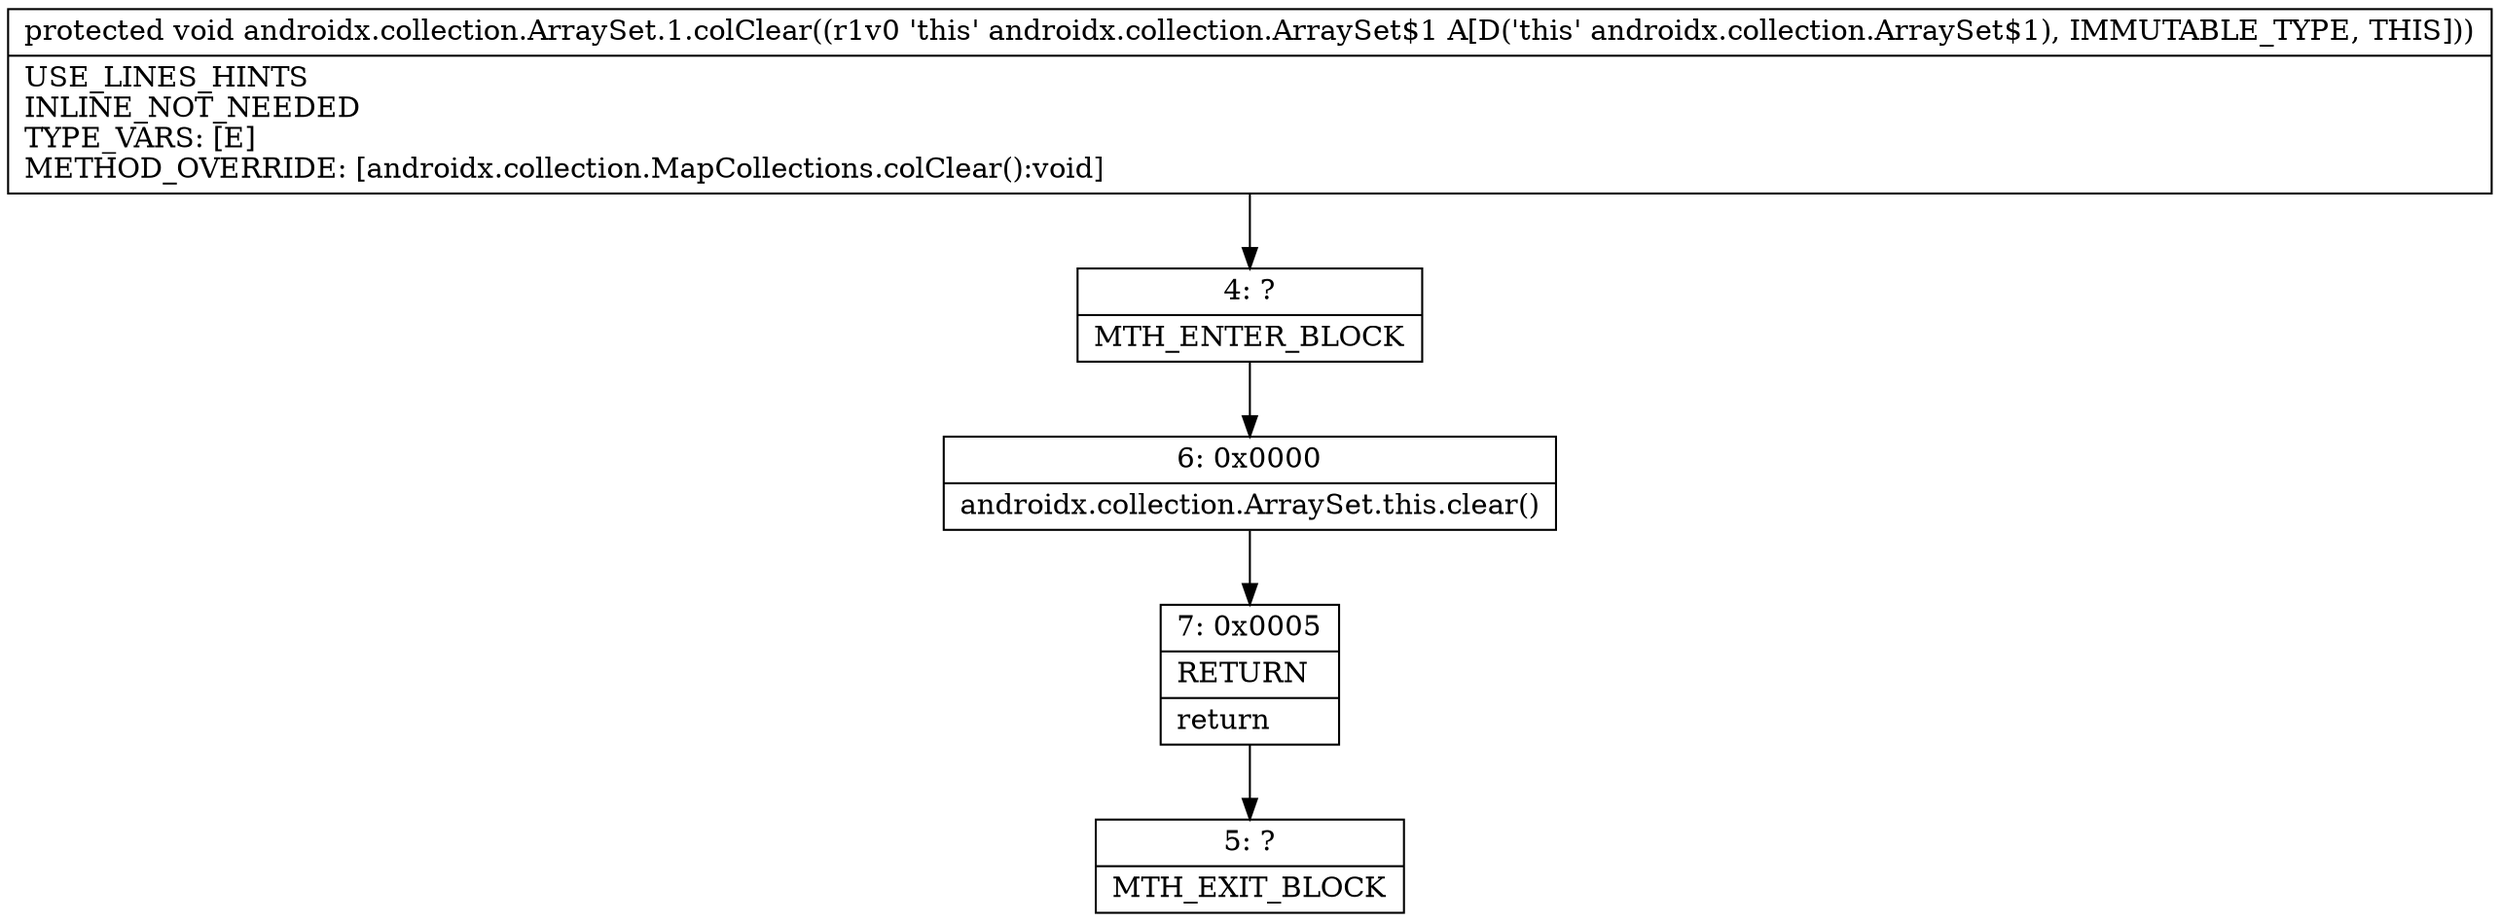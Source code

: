 digraph "CFG forandroidx.collection.ArraySet.1.colClear()V" {
Node_4 [shape=record,label="{4\:\ ?|MTH_ENTER_BLOCK\l}"];
Node_6 [shape=record,label="{6\:\ 0x0000|androidx.collection.ArraySet.this.clear()\l}"];
Node_7 [shape=record,label="{7\:\ 0x0005|RETURN\l|return\l}"];
Node_5 [shape=record,label="{5\:\ ?|MTH_EXIT_BLOCK\l}"];
MethodNode[shape=record,label="{protected void androidx.collection.ArraySet.1.colClear((r1v0 'this' androidx.collection.ArraySet$1 A[D('this' androidx.collection.ArraySet$1), IMMUTABLE_TYPE, THIS]))  | USE_LINES_HINTS\lINLINE_NOT_NEEDED\lTYPE_VARS: [E]\lMETHOD_OVERRIDE: [androidx.collection.MapCollections.colClear():void]\l}"];
MethodNode -> Node_4;Node_4 -> Node_6;
Node_6 -> Node_7;
Node_7 -> Node_5;
}

